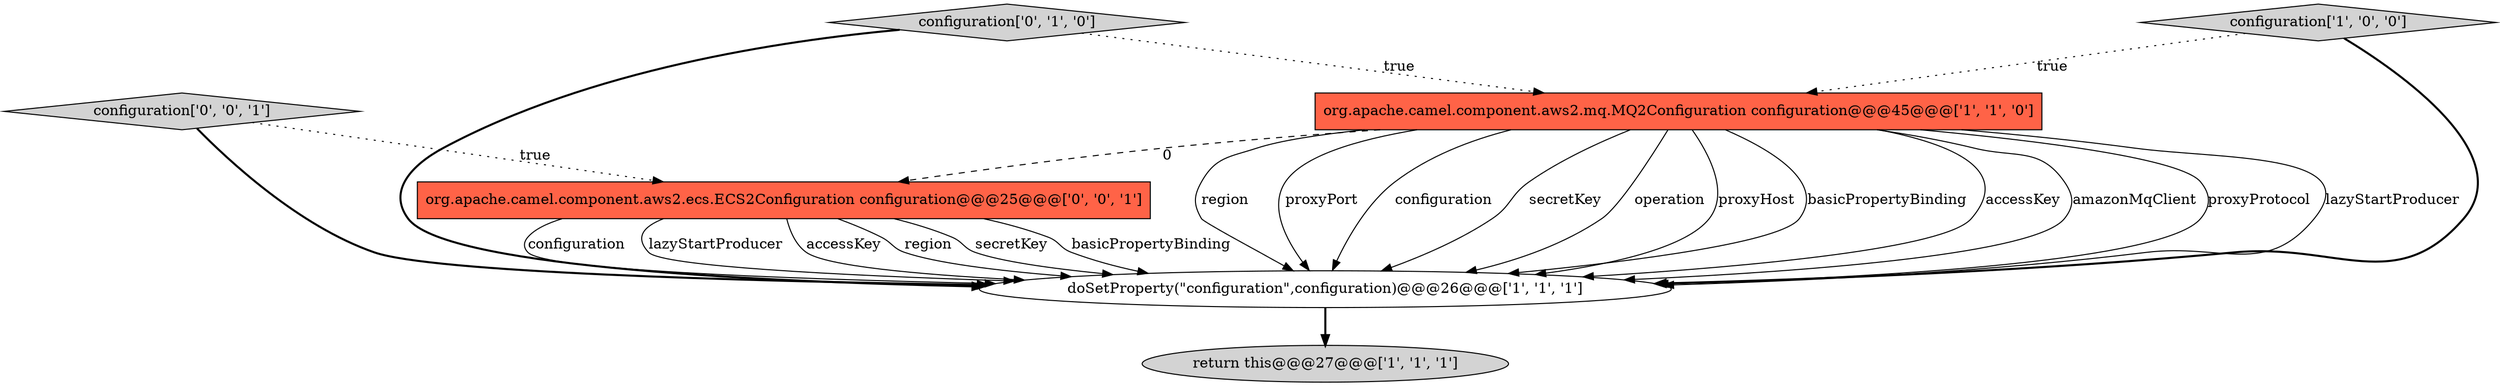 digraph {
6 [style = filled, label = "configuration['0', '0', '1']", fillcolor = lightgray, shape = diamond image = "AAA0AAABBB3BBB"];
4 [style = filled, label = "configuration['0', '1', '0']", fillcolor = lightgray, shape = diamond image = "AAA0AAABBB2BBB"];
5 [style = filled, label = "org.apache.camel.component.aws2.ecs.ECS2Configuration configuration@@@25@@@['0', '0', '1']", fillcolor = tomato, shape = box image = "AAA0AAABBB3BBB"];
3 [style = filled, label = "return this@@@27@@@['1', '1', '1']", fillcolor = lightgray, shape = ellipse image = "AAA0AAABBB1BBB"];
2 [style = filled, label = "org.apache.camel.component.aws2.mq.MQ2Configuration configuration@@@45@@@['1', '1', '0']", fillcolor = tomato, shape = box image = "AAA0AAABBB1BBB"];
0 [style = filled, label = "configuration['1', '0', '0']", fillcolor = lightgray, shape = diamond image = "AAA0AAABBB1BBB"];
1 [style = filled, label = "doSetProperty(\"configuration\",configuration)@@@26@@@['1', '1', '1']", fillcolor = white, shape = ellipse image = "AAA0AAABBB1BBB"];
2->1 [style = solid, label="region"];
2->1 [style = solid, label="proxyPort"];
5->1 [style = solid, label="configuration"];
5->1 [style = solid, label="lazyStartProducer"];
2->1 [style = solid, label="configuration"];
1->3 [style = bold, label=""];
2->1 [style = solid, label="secretKey"];
5->1 [style = solid, label="accessKey"];
2->1 [style = solid, label="operation"];
2->1 [style = solid, label="proxyHost"];
5->1 [style = solid, label="region"];
2->1 [style = solid, label="basicPropertyBinding"];
2->1 [style = solid, label="accessKey"];
6->1 [style = bold, label=""];
2->5 [style = dashed, label="0"];
2->1 [style = solid, label="amazonMqClient"];
0->1 [style = bold, label=""];
5->1 [style = solid, label="secretKey"];
2->1 [style = solid, label="proxyProtocol"];
4->1 [style = bold, label=""];
2->1 [style = solid, label="lazyStartProducer"];
0->2 [style = dotted, label="true"];
5->1 [style = solid, label="basicPropertyBinding"];
4->2 [style = dotted, label="true"];
6->5 [style = dotted, label="true"];
}
